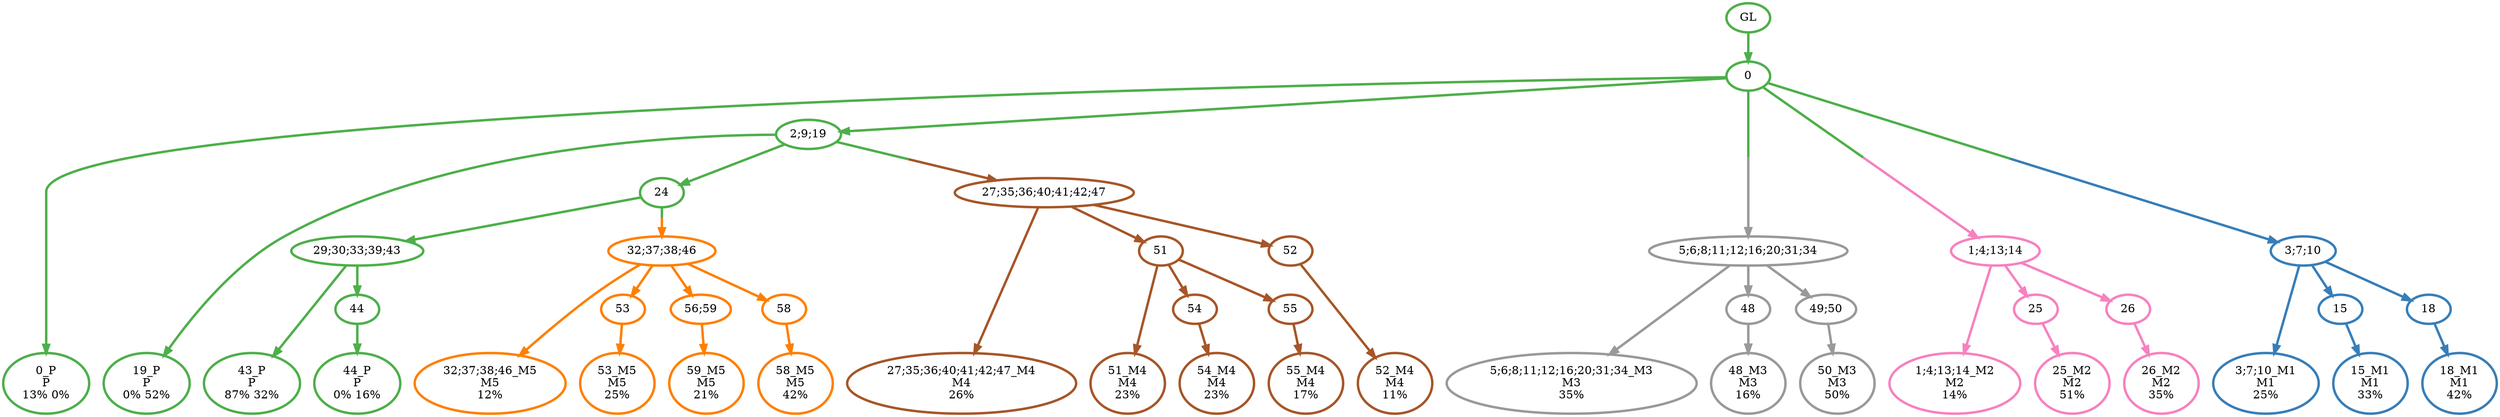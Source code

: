 digraph T {
	{
		rank=same
		43 [penwidth=3,colorscheme=set19,color=3,label="0_P\nP\n13% 0%"]
		41 [penwidth=3,colorscheme=set19,color=3,label="19_P\nP\n0% 52%"]
		38 [penwidth=3,colorscheme=set19,color=3,label="43_P\nP\n87% 32%"]
		36 [penwidth=3,colorscheme=set19,color=3,label="44_P\nP\n0% 16%"]
		35 [penwidth=3,colorscheme=set19,color=2,label="3;7;10_M1\nM1\n25%"]
		33 [penwidth=3,colorscheme=set19,color=2,label="15_M1\nM1\n33%"]
		31 [penwidth=3,colorscheme=set19,color=2,label="18_M1\nM1\n42%"]
		30 [penwidth=3,colorscheme=set19,color=8,label="1;4;13;14_M2\nM2\n14%"]
		28 [penwidth=3,colorscheme=set19,color=8,label="25_M2\nM2\n51%"]
		26 [penwidth=3,colorscheme=set19,color=8,label="26_M2\nM2\n35%"]
		25 [penwidth=3,colorscheme=set19,color=9,label="5;6;8;11;12;16;20;31;34_M3\nM3\n35%"]
		23 [penwidth=3,colorscheme=set19,color=9,label="48_M3\nM3\n16%"]
		21 [penwidth=3,colorscheme=set19,color=9,label="50_M3\nM3\n50%"]
		20 [penwidth=3,colorscheme=set19,color=7,label="27;35;36;40;41;42;47_M4\nM4\n26%"]
		18 [penwidth=3,colorscheme=set19,color=7,label="51_M4\nM4\n23%"]
		16 [penwidth=3,colorscheme=set19,color=7,label="54_M4\nM4\n23%"]
		14 [penwidth=3,colorscheme=set19,color=7,label="55_M4\nM4\n17%"]
		12 [penwidth=3,colorscheme=set19,color=7,label="52_M4\nM4\n11%"]
		11 [penwidth=3,colorscheme=set19,color=5,label="32;37;38;46_M5\nM5\n12%"]
		9 [penwidth=3,colorscheme=set19,color=5,label="53_M5\nM5\n25%"]
		7 [penwidth=3,colorscheme=set19,color=5,label="59_M5\nM5\n21%"]
		5 [penwidth=3,colorscheme=set19,color=5,label="58_M5\nM5\n42%"]
	}
	45 [penwidth=3,colorscheme=set19,color=3,label="GL"]
	44 [penwidth=3,colorscheme=set19,color=3,label="0"]
	42 [penwidth=3,colorscheme=set19,color=3,label="2;9;19"]
	40 [penwidth=3,colorscheme=set19,color=3,label="24"]
	39 [penwidth=3,colorscheme=set19,color=3,label="29;30;33;39;43"]
	37 [penwidth=3,colorscheme=set19,color=3,label="44"]
	34 [penwidth=3,colorscheme=set19,color=2,label="15"]
	32 [penwidth=3,colorscheme=set19,color=2,label="18"]
	29 [penwidth=3,colorscheme=set19,color=8,label="25"]
	27 [penwidth=3,colorscheme=set19,color=8,label="26"]
	24 [penwidth=3,colorscheme=set19,color=9,label="48"]
	22 [penwidth=3,colorscheme=set19,color=9,label="49;50"]
	19 [penwidth=3,colorscheme=set19,color=7,label="51"]
	17 [penwidth=3,colorscheme=set19,color=7,label="54"]
	15 [penwidth=3,colorscheme=set19,color=7,label="55"]
	13 [penwidth=3,colorscheme=set19,color=7,label="52"]
	10 [penwidth=3,colorscheme=set19,color=5,label="53"]
	8 [penwidth=3,colorscheme=set19,color=5,label="56;59"]
	6 [penwidth=3,colorscheme=set19,color=5,label="58"]
	4 [penwidth=3,colorscheme=set19,color=5,label="32;37;38;46"]
	3 [penwidth=3,colorscheme=set19,color=7,label="27;35;36;40;41;42;47"]
	2 [penwidth=3,colorscheme=set19,color=9,label="5;6;8;11;12;16;20;31;34"]
	1 [penwidth=3,colorscheme=set19,color=8,label="1;4;13;14"]
	0 [penwidth=3,colorscheme=set19,color=2,label="3;7;10"]
	45 -> 44 [penwidth=3,colorscheme=set19,color=3]
	44 -> 43 [penwidth=3,colorscheme=set19,color=3]
	44 -> 42 [penwidth=3,colorscheme=set19,color=3]
	44 -> 2 [penwidth=3,colorscheme=set19,color="3;0.5:9"]
	44 -> 1 [penwidth=3,colorscheme=set19,color="3;0.5:8"]
	44 -> 0 [penwidth=3,colorscheme=set19,color="3;0.5:2"]
	42 -> 41 [penwidth=3,colorscheme=set19,color=3]
	42 -> 40 [penwidth=3,colorscheme=set19,color=3]
	42 -> 3 [penwidth=3,colorscheme=set19,color="3;0.5:7"]
	40 -> 39 [penwidth=3,colorscheme=set19,color=3]
	40 -> 4 [penwidth=3,colorscheme=set19,color="3;0.5:5"]
	39 -> 38 [penwidth=3,colorscheme=set19,color=3]
	39 -> 37 [penwidth=3,colorscheme=set19,color=3]
	37 -> 36 [penwidth=3,colorscheme=set19,color=3]
	34 -> 33 [penwidth=3,colorscheme=set19,color=2]
	32 -> 31 [penwidth=3,colorscheme=set19,color=2]
	29 -> 28 [penwidth=3,colorscheme=set19,color=8]
	27 -> 26 [penwidth=3,colorscheme=set19,color=8]
	24 -> 23 [penwidth=3,colorscheme=set19,color=9]
	22 -> 21 [penwidth=3,colorscheme=set19,color=9]
	19 -> 18 [penwidth=3,colorscheme=set19,color=7]
	19 -> 17 [penwidth=3,colorscheme=set19,color=7]
	19 -> 15 [penwidth=3,colorscheme=set19,color=7]
	17 -> 16 [penwidth=3,colorscheme=set19,color=7]
	15 -> 14 [penwidth=3,colorscheme=set19,color=7]
	13 -> 12 [penwidth=3,colorscheme=set19,color=7]
	10 -> 9 [penwidth=3,colorscheme=set19,color=5]
	8 -> 7 [penwidth=3,colorscheme=set19,color=5]
	6 -> 5 [penwidth=3,colorscheme=set19,color=5]
	4 -> 11 [penwidth=3,colorscheme=set19,color=5]
	4 -> 10 [penwidth=3,colorscheme=set19,color=5]
	4 -> 8 [penwidth=3,colorscheme=set19,color=5]
	4 -> 6 [penwidth=3,colorscheme=set19,color=5]
	3 -> 20 [penwidth=3,colorscheme=set19,color=7]
	3 -> 19 [penwidth=3,colorscheme=set19,color=7]
	3 -> 13 [penwidth=3,colorscheme=set19,color=7]
	2 -> 25 [penwidth=3,colorscheme=set19,color=9]
	2 -> 24 [penwidth=3,colorscheme=set19,color=9]
	2 -> 22 [penwidth=3,colorscheme=set19,color=9]
	1 -> 30 [penwidth=3,colorscheme=set19,color=8]
	1 -> 29 [penwidth=3,colorscheme=set19,color=8]
	1 -> 27 [penwidth=3,colorscheme=set19,color=8]
	0 -> 35 [penwidth=3,colorscheme=set19,color=2]
	0 -> 34 [penwidth=3,colorscheme=set19,color=2]
	0 -> 32 [penwidth=3,colorscheme=set19,color=2]
}
